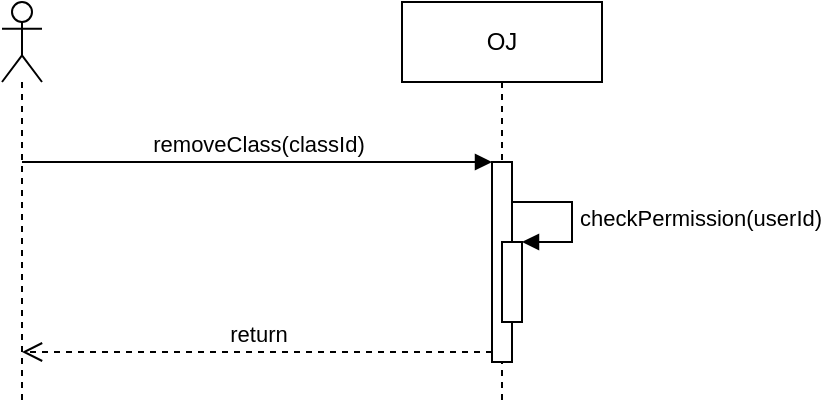 <mxfile>
    <diagram id="FY9tmaobXEMQifVvjl6O" name="第 1 页">
        <mxGraphModel dx="1132" dy="773" grid="1" gridSize="10" guides="1" tooltips="1" connect="1" arrows="1" fold="1" page="1" pageScale="1" pageWidth="827" pageHeight="1169" math="0" shadow="0">
            <root>
                <mxCell id="0"/>
                <mxCell id="1" parent="0"/>
                <mxCell id="2" value="" style="shape=umlLifeline;participant=umlActor;perimeter=lifelinePerimeter;whiteSpace=wrap;html=1;container=1;collapsible=0;recursiveResize=0;verticalAlign=top;spacingTop=36;outlineConnect=0;" vertex="1" parent="1">
                    <mxGeometry x="220" y="180" width="20" height="200" as="geometry"/>
                </mxCell>
                <mxCell id="3" value="OJ" style="shape=umlLifeline;perimeter=lifelinePerimeter;whiteSpace=wrap;html=1;container=1;collapsible=0;recursiveResize=0;outlineConnect=0;" vertex="1" parent="1">
                    <mxGeometry x="420" y="180" width="100" height="200" as="geometry"/>
                </mxCell>
                <mxCell id="4" value="" style="html=1;points=[];perimeter=orthogonalPerimeter;" vertex="1" parent="3">
                    <mxGeometry x="45" y="80" width="10" height="100" as="geometry"/>
                </mxCell>
                <mxCell id="5" value="" style="html=1;points=[];perimeter=orthogonalPerimeter;" vertex="1" parent="3">
                    <mxGeometry x="50" y="120" width="10" height="40" as="geometry"/>
                </mxCell>
                <mxCell id="6" value="checkPermission(userId)" style="edgeStyle=orthogonalEdgeStyle;html=1;align=left;spacingLeft=2;endArrow=block;rounded=0;entryX=1;entryY=0;" edge="1" parent="3" target="5">
                    <mxGeometry x="0.003" relative="1" as="geometry">
                        <mxPoint x="55" y="100" as="sourcePoint"/>
                        <Array as="points">
                            <mxPoint x="85" y="100"/>
                        </Array>
                        <mxPoint as="offset"/>
                    </mxGeometry>
                </mxCell>
                <mxCell id="7" value="removeClass(classId)" style="html=1;verticalAlign=bottom;endArrow=block;entryX=0;entryY=0;" edge="1" parent="1" source="2" target="4">
                    <mxGeometry relative="1" as="geometry">
                        <mxPoint x="395" y="260" as="sourcePoint"/>
                    </mxGeometry>
                </mxCell>
                <mxCell id="8" value="return" style="html=1;verticalAlign=bottom;endArrow=open;dashed=1;endSize=8;exitX=0;exitY=0.95;" edge="1" parent="1" source="4" target="2">
                    <mxGeometry relative="1" as="geometry">
                        <mxPoint x="395" y="336" as="targetPoint"/>
                    </mxGeometry>
                </mxCell>
            </root>
        </mxGraphModel>
    </diagram>
</mxfile>